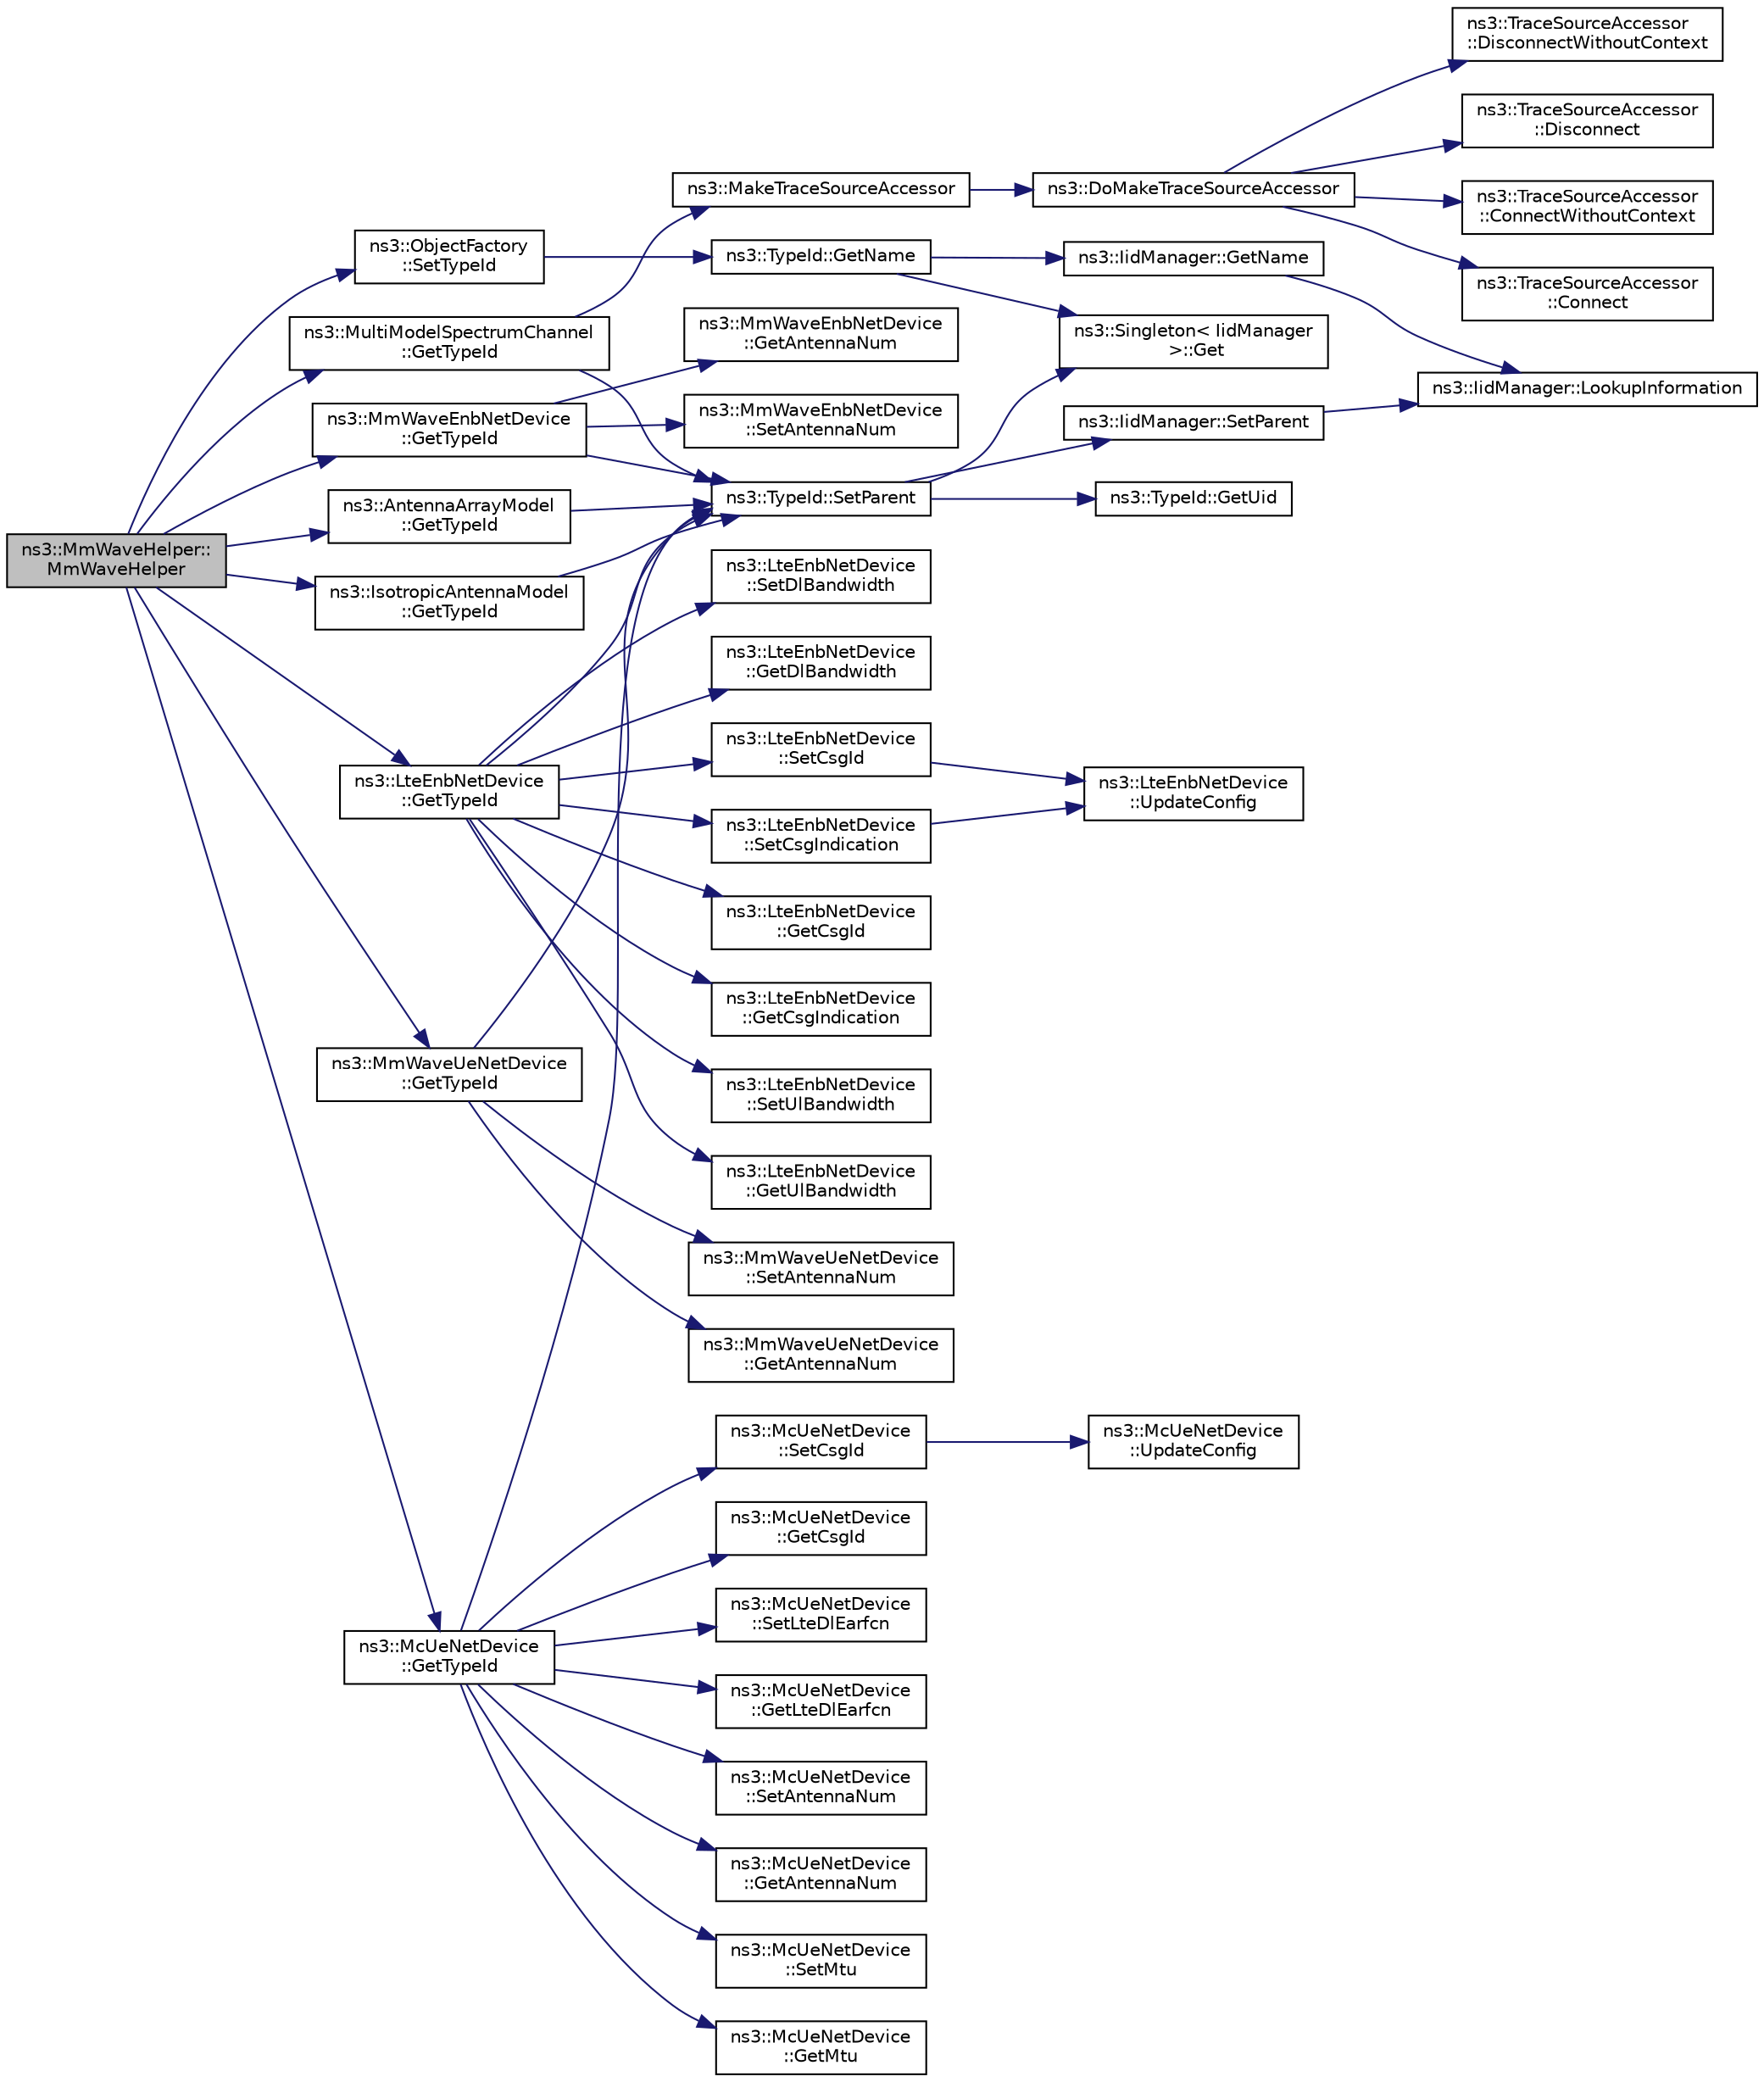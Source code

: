 digraph "ns3::MmWaveHelper::MmWaveHelper"
{
  edge [fontname="Helvetica",fontsize="10",labelfontname="Helvetica",labelfontsize="10"];
  node [fontname="Helvetica",fontsize="10",shape=record];
  rankdir="LR";
  Node1 [label="ns3::MmWaveHelper::\lMmWaveHelper",height=0.2,width=0.4,color="black", fillcolor="grey75", style="filled", fontcolor="black"];
  Node1 -> Node2 [color="midnightblue",fontsize="10",style="solid"];
  Node2 [label="ns3::ObjectFactory\l::SetTypeId",height=0.2,width=0.4,color="black", fillcolor="white", style="filled",URL="$d5/d0d/classns3_1_1ObjectFactory.html#a77dcd099064038a1eb7a6b8251229ec3"];
  Node2 -> Node3 [color="midnightblue",fontsize="10",style="solid"];
  Node3 [label="ns3::TypeId::GetName",height=0.2,width=0.4,color="black", fillcolor="white", style="filled",URL="$d6/d11/classns3_1_1TypeId.html#aa3c41c79ae428b3cb396a9c6bb3ef314"];
  Node3 -> Node4 [color="midnightblue",fontsize="10",style="solid"];
  Node4 [label="ns3::Singleton\< IidManager\l \>::Get",height=0.2,width=0.4,color="black", fillcolor="white", style="filled",URL="$d8/d77/classns3_1_1Singleton.html#a80a2cd3c25a27ea72add7a9f7a141ffa"];
  Node3 -> Node5 [color="midnightblue",fontsize="10",style="solid"];
  Node5 [label="ns3::IidManager::GetName",height=0.2,width=0.4,color="black", fillcolor="white", style="filled",URL="$d4/d1c/classns3_1_1IidManager.html#a5d68d0f0f44594dcdec239dbdb5bf53c"];
  Node5 -> Node6 [color="midnightblue",fontsize="10",style="solid"];
  Node6 [label="ns3::IidManager::LookupInformation",height=0.2,width=0.4,color="black", fillcolor="white", style="filled",URL="$d4/d1c/classns3_1_1IidManager.html#a6b1f4ba2815dba27a377e8a8db2384cf"];
  Node1 -> Node7 [color="midnightblue",fontsize="10",style="solid"];
  Node7 [label="ns3::MultiModelSpectrumChannel\l::GetTypeId",height=0.2,width=0.4,color="black", fillcolor="white", style="filled",URL="$d3/d89/classns3_1_1MultiModelSpectrumChannel.html#a4c20afc779f968ffa3d3adb3860bf77f",tooltip="Get the type ID. "];
  Node7 -> Node8 [color="midnightblue",fontsize="10",style="solid"];
  Node8 [label="ns3::TypeId::SetParent",height=0.2,width=0.4,color="black", fillcolor="white", style="filled",URL="$d6/d11/classns3_1_1TypeId.html#abaaca67ab7d2471067e7c275df0f7309"];
  Node8 -> Node9 [color="midnightblue",fontsize="10",style="solid"];
  Node9 [label="ns3::TypeId::GetUid",height=0.2,width=0.4,color="black", fillcolor="white", style="filled",URL="$d6/d11/classns3_1_1TypeId.html#acd3e41de6340d06299f4fd63e2ed8da0"];
  Node8 -> Node4 [color="midnightblue",fontsize="10",style="solid"];
  Node8 -> Node10 [color="midnightblue",fontsize="10",style="solid"];
  Node10 [label="ns3::IidManager::SetParent",height=0.2,width=0.4,color="black", fillcolor="white", style="filled",URL="$d4/d1c/classns3_1_1IidManager.html#a4042931260554c907699367b6811426f"];
  Node10 -> Node6 [color="midnightblue",fontsize="10",style="solid"];
  Node7 -> Node11 [color="midnightblue",fontsize="10",style="solid"];
  Node11 [label="ns3::MakeTraceSourceAccessor",height=0.2,width=0.4,color="black", fillcolor="white", style="filled",URL="$dd/d41/group__tracing.html#gab21a770b9855af4e8f69f7531ea4a6b0"];
  Node11 -> Node12 [color="midnightblue",fontsize="10",style="solid"];
  Node12 [label="ns3::DoMakeTraceSourceAccessor",height=0.2,width=0.4,color="black", fillcolor="white", style="filled",URL="$dd/d41/group__tracing.html#ga58e9c4db480094cef0bb8d87118146e5"];
  Node12 -> Node13 [color="midnightblue",fontsize="10",style="solid"];
  Node13 [label="ns3::TraceSourceAccessor\l::ConnectWithoutContext",height=0.2,width=0.4,color="black", fillcolor="white", style="filled",URL="$d2/deb/classns3_1_1TraceSourceAccessor.html#a1baf1c36b3d644fe210cc0e0835cfeb9"];
  Node12 -> Node14 [color="midnightblue",fontsize="10",style="solid"];
  Node14 [label="ns3::TraceSourceAccessor\l::Connect",height=0.2,width=0.4,color="black", fillcolor="white", style="filled",URL="$d2/deb/classns3_1_1TraceSourceAccessor.html#a2edac9639d21e12e9aee53c508bef172"];
  Node12 -> Node15 [color="midnightblue",fontsize="10",style="solid"];
  Node15 [label="ns3::TraceSourceAccessor\l::DisconnectWithoutContext",height=0.2,width=0.4,color="black", fillcolor="white", style="filled",URL="$d2/deb/classns3_1_1TraceSourceAccessor.html#a76a36d41611ea647e26884d9bf403544"];
  Node12 -> Node16 [color="midnightblue",fontsize="10",style="solid"];
  Node16 [label="ns3::TraceSourceAccessor\l::Disconnect",height=0.2,width=0.4,color="black", fillcolor="white", style="filled",URL="$d2/deb/classns3_1_1TraceSourceAccessor.html#a366f52ad46fc0c1058e21e24932ab546"];
  Node1 -> Node17 [color="midnightblue",fontsize="10",style="solid"];
  Node17 [label="ns3::MmWaveEnbNetDevice\l::GetTypeId",height=0.2,width=0.4,color="black", fillcolor="white", style="filled",URL="$d7/d13/classns3_1_1MmWaveEnbNetDevice.html#a0da5e3bfec484b72c0f05c5089854e13"];
  Node17 -> Node8 [color="midnightblue",fontsize="10",style="solid"];
  Node17 -> Node18 [color="midnightblue",fontsize="10",style="solid"];
  Node18 [label="ns3::MmWaveEnbNetDevice\l::SetAntennaNum",height=0.2,width=0.4,color="black", fillcolor="white", style="filled",URL="$d7/d13/classns3_1_1MmWaveEnbNetDevice.html#a11ccb28facd60cc0729067d140a50bf2"];
  Node17 -> Node19 [color="midnightblue",fontsize="10",style="solid"];
  Node19 [label="ns3::MmWaveEnbNetDevice\l::GetAntennaNum",height=0.2,width=0.4,color="black", fillcolor="white", style="filled",URL="$d7/d13/classns3_1_1MmWaveEnbNetDevice.html#a379e0d23cf36b4e55ec8d4036a2bbd80"];
  Node1 -> Node20 [color="midnightblue",fontsize="10",style="solid"];
  Node20 [label="ns3::LteEnbNetDevice\l::GetTypeId",height=0.2,width=0.4,color="black", fillcolor="white", style="filled",URL="$db/de9/classns3_1_1LteEnbNetDevice.html#a5a17444284da7566eadfc242ba013371"];
  Node20 -> Node8 [color="midnightblue",fontsize="10",style="solid"];
  Node20 -> Node21 [color="midnightblue",fontsize="10",style="solid"];
  Node21 [label="ns3::LteEnbNetDevice\l::SetUlBandwidth",height=0.2,width=0.4,color="black", fillcolor="white", style="filled",URL="$db/de9/classns3_1_1LteEnbNetDevice.html#a37c83f038ac37b1208dfa89e7a91e33d"];
  Node20 -> Node22 [color="midnightblue",fontsize="10",style="solid"];
  Node22 [label="ns3::LteEnbNetDevice\l::GetUlBandwidth",height=0.2,width=0.4,color="black", fillcolor="white", style="filled",URL="$db/de9/classns3_1_1LteEnbNetDevice.html#acf6d570213662cdf2bfa96b3f2952798"];
  Node20 -> Node23 [color="midnightblue",fontsize="10",style="solid"];
  Node23 [label="ns3::LteEnbNetDevice\l::SetDlBandwidth",height=0.2,width=0.4,color="black", fillcolor="white", style="filled",URL="$db/de9/classns3_1_1LteEnbNetDevice.html#a28cde9c5c6895b96766ca39328258683"];
  Node20 -> Node24 [color="midnightblue",fontsize="10",style="solid"];
  Node24 [label="ns3::LteEnbNetDevice\l::GetDlBandwidth",height=0.2,width=0.4,color="black", fillcolor="white", style="filled",URL="$db/de9/classns3_1_1LteEnbNetDevice.html#a3e52283f4b056c4a7f6f1840d4a3bb61"];
  Node20 -> Node25 [color="midnightblue",fontsize="10",style="solid"];
  Node25 [label="ns3::LteEnbNetDevice\l::SetCsgId",height=0.2,width=0.4,color="black", fillcolor="white", style="filled",URL="$db/de9/classns3_1_1LteEnbNetDevice.html#a3295d645fda58a79bddd1a48270119f0",tooltip="Associate the eNodeB device with a particular CSG. "];
  Node25 -> Node26 [color="midnightblue",fontsize="10",style="solid"];
  Node26 [label="ns3::LteEnbNetDevice\l::UpdateConfig",height=0.2,width=0.4,color="black", fillcolor="white", style="filled",URL="$db/de9/classns3_1_1LteEnbNetDevice.html#a19c231b7934d89c39d51fd91304b1582",tooltip="Propagate attributes and configuration to sub-modules. "];
  Node20 -> Node27 [color="midnightblue",fontsize="10",style="solid"];
  Node27 [label="ns3::LteEnbNetDevice\l::GetCsgId",height=0.2,width=0.4,color="black", fillcolor="white", style="filled",URL="$db/de9/classns3_1_1LteEnbNetDevice.html#ab8d476d8421065acb947d4d037503d00",tooltip="Returns the CSG ID of the eNodeB. "];
  Node20 -> Node28 [color="midnightblue",fontsize="10",style="solid"];
  Node28 [label="ns3::LteEnbNetDevice\l::SetCsgIndication",height=0.2,width=0.4,color="black", fillcolor="white", style="filled",URL="$db/de9/classns3_1_1LteEnbNetDevice.html#a8151f16ad371bd4c2276d99ef80c6f5d",tooltip="Enable or disable the CSG indication flag. "];
  Node28 -> Node26 [color="midnightblue",fontsize="10",style="solid"];
  Node20 -> Node29 [color="midnightblue",fontsize="10",style="solid"];
  Node29 [label="ns3::LteEnbNetDevice\l::GetCsgIndication",height=0.2,width=0.4,color="black", fillcolor="white", style="filled",URL="$db/de9/classns3_1_1LteEnbNetDevice.html#aa42650897c28880352cd8f65f305b0b0",tooltip="Returns the CSG indication flag of the eNodeB. "];
  Node1 -> Node30 [color="midnightblue",fontsize="10",style="solid"];
  Node30 [label="ns3::MmWaveUeNetDevice\l::GetTypeId",height=0.2,width=0.4,color="black", fillcolor="white", style="filled",URL="$db/dff/classns3_1_1MmWaveUeNetDevice.html#a1f85c907987b4c038ed27f82ca9ba757"];
  Node30 -> Node8 [color="midnightblue",fontsize="10",style="solid"];
  Node30 -> Node31 [color="midnightblue",fontsize="10",style="solid"];
  Node31 [label="ns3::MmWaveUeNetDevice\l::SetAntennaNum",height=0.2,width=0.4,color="black", fillcolor="white", style="filled",URL="$db/dff/classns3_1_1MmWaveUeNetDevice.html#aa6c5aafa53a659a065535e18254b6925"];
  Node30 -> Node32 [color="midnightblue",fontsize="10",style="solid"];
  Node32 [label="ns3::MmWaveUeNetDevice\l::GetAntennaNum",height=0.2,width=0.4,color="black", fillcolor="white", style="filled",URL="$db/dff/classns3_1_1MmWaveUeNetDevice.html#a3735faee81224712d691e85fd593ddc6"];
  Node1 -> Node33 [color="midnightblue",fontsize="10",style="solid"];
  Node33 [label="ns3::McUeNetDevice\l::GetTypeId",height=0.2,width=0.4,color="black", fillcolor="white", style="filled",URL="$df/df3/classns3_1_1McUeNetDevice.html#a4f8fa1514631a9edfe9130c4195d393e"];
  Node33 -> Node8 [color="midnightblue",fontsize="10",style="solid"];
  Node33 -> Node34 [color="midnightblue",fontsize="10",style="solid"];
  Node34 [label="ns3::McUeNetDevice\l::SetMtu",height=0.2,width=0.4,color="black", fillcolor="white", style="filled",URL="$df/df3/classns3_1_1McUeNetDevice.html#a5e96ae8adedd8cbcfa150c00fb2f66cd"];
  Node33 -> Node35 [color="midnightblue",fontsize="10",style="solid"];
  Node35 [label="ns3::McUeNetDevice\l::GetMtu",height=0.2,width=0.4,color="black", fillcolor="white", style="filled",URL="$df/df3/classns3_1_1McUeNetDevice.html#a1187ad68b3cf7238e34d068e23c941ce"];
  Node33 -> Node36 [color="midnightblue",fontsize="10",style="solid"];
  Node36 [label="ns3::McUeNetDevice\l::SetCsgId",height=0.2,width=0.4,color="black", fillcolor="white", style="filled",URL="$df/df3/classns3_1_1McUeNetDevice.html#a33217f5cc765e2ddb3c5689115b165b2",tooltip="Enlist the UE device as a member of a particular CSG. "];
  Node36 -> Node37 [color="midnightblue",fontsize="10",style="solid"];
  Node37 [label="ns3::McUeNetDevice\l::UpdateConfig",height=0.2,width=0.4,color="black", fillcolor="white", style="filled",URL="$df/df3/classns3_1_1McUeNetDevice.html#a89b711171a62e4bd848f6c42d42417eb",tooltip="Propagate attributes and configuration to sub-modules. "];
  Node33 -> Node38 [color="midnightblue",fontsize="10",style="solid"];
  Node38 [label="ns3::McUeNetDevice\l::GetCsgId",height=0.2,width=0.4,color="black", fillcolor="white", style="filled",URL="$df/df3/classns3_1_1McUeNetDevice.html#a064ec192432596ca55148753d8b458c5",tooltip="Returns the CSG ID the UE is currently a member of. "];
  Node33 -> Node39 [color="midnightblue",fontsize="10",style="solid"];
  Node39 [label="ns3::McUeNetDevice\l::SetLteDlEarfcn",height=0.2,width=0.4,color="black", fillcolor="white", style="filled",URL="$df/df3/classns3_1_1McUeNetDevice.html#a4a1b309a4e088661363d9225a7b10eac"];
  Node33 -> Node40 [color="midnightblue",fontsize="10",style="solid"];
  Node40 [label="ns3::McUeNetDevice\l::GetLteDlEarfcn",height=0.2,width=0.4,color="black", fillcolor="white", style="filled",URL="$df/df3/classns3_1_1McUeNetDevice.html#a63379201974f0f34edfeef0a8160e61f"];
  Node33 -> Node41 [color="midnightblue",fontsize="10",style="solid"];
  Node41 [label="ns3::McUeNetDevice\l::SetAntennaNum",height=0.2,width=0.4,color="black", fillcolor="white", style="filled",URL="$df/df3/classns3_1_1McUeNetDevice.html#a7ac4c9bc44730e689658e89afe61148e"];
  Node33 -> Node42 [color="midnightblue",fontsize="10",style="solid"];
  Node42 [label="ns3::McUeNetDevice\l::GetAntennaNum",height=0.2,width=0.4,color="black", fillcolor="white", style="filled",URL="$df/df3/classns3_1_1McUeNetDevice.html#a3cbb3903c6431a29dc4ec50886181e18"];
  Node1 -> Node43 [color="midnightblue",fontsize="10",style="solid"];
  Node43 [label="ns3::AntennaArrayModel\l::GetTypeId",height=0.2,width=0.4,color="black", fillcolor="white", style="filled",URL="$d1/d63/classns3_1_1AntennaArrayModel.html#a9798957b0812bffa418eee7b1eefdafe"];
  Node43 -> Node8 [color="midnightblue",fontsize="10",style="solid"];
  Node1 -> Node44 [color="midnightblue",fontsize="10",style="solid"];
  Node44 [label="ns3::IsotropicAntennaModel\l::GetTypeId",height=0.2,width=0.4,color="black", fillcolor="white", style="filled",URL="$db/d37/classns3_1_1IsotropicAntennaModel.html#a028bb9c62be849c5c39e9948e8d2d782"];
  Node44 -> Node8 [color="midnightblue",fontsize="10",style="solid"];
}

